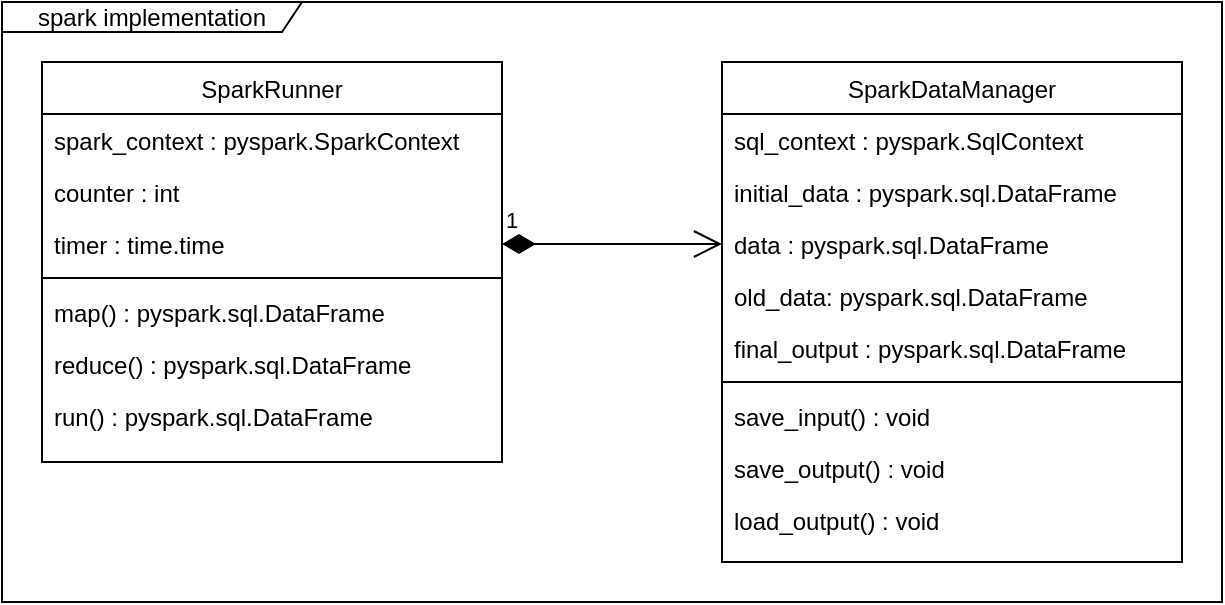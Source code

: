 <mxfile version="12.7.9" type="device"><diagram id="C5RBs43oDa-KdzZeNtuy" name="Page-1"><mxGraphModel dx="868" dy="493" grid="1" gridSize="10" guides="1" tooltips="1" connect="1" arrows="1" fold="1" page="1" pageScale="1" pageWidth="827" pageHeight="1169" math="0" shadow="0"><root><mxCell id="WIyWlLk6GJQsqaUBKTNV-0"/><mxCell id="WIyWlLk6GJQsqaUBKTNV-1" parent="WIyWlLk6GJQsqaUBKTNV-0"/><mxCell id="zkfFHV4jXpPFQw0GAbJ--0" value="SparkRunner" style="swimlane;fontStyle=0;align=center;verticalAlign=top;childLayout=stackLayout;horizontal=1;startSize=26;horizontalStack=0;resizeParent=1;resizeLast=0;collapsible=1;marginBottom=0;rounded=0;shadow=0;strokeWidth=1;" parent="WIyWlLk6GJQsqaUBKTNV-1" vertex="1"><mxGeometry x="70" y="40" width="230" height="200" as="geometry"><mxRectangle x="230" y="140" width="160" height="26" as="alternateBounds"/></mxGeometry></mxCell><mxCell id="zkfFHV4jXpPFQw0GAbJ--1" value="spark_context : pyspark.SparkContext" style="text;align=left;verticalAlign=top;spacingLeft=4;spacingRight=4;overflow=hidden;rotatable=0;points=[[0,0.5],[1,0.5]];portConstraint=eastwest;" parent="zkfFHV4jXpPFQw0GAbJ--0" vertex="1"><mxGeometry y="26" width="230" height="26" as="geometry"/></mxCell><mxCell id="rPwJLFb01fjbgLcjmxHj-2" value="counter : int" style="text;align=left;verticalAlign=top;spacingLeft=4;spacingRight=4;overflow=hidden;rotatable=0;points=[[0,0.5],[1,0.5]];portConstraint=eastwest;rounded=0;shadow=0;html=0;" parent="zkfFHV4jXpPFQw0GAbJ--0" vertex="1"><mxGeometry y="52" width="230" height="26" as="geometry"/></mxCell><mxCell id="rPwJLFb01fjbgLcjmxHj-8" value="timer : time.time" style="text;align=left;verticalAlign=top;spacingLeft=4;spacingRight=4;overflow=hidden;rotatable=0;points=[[0,0.5],[1,0.5]];portConstraint=eastwest;rounded=0;shadow=0;html=0;" parent="zkfFHV4jXpPFQw0GAbJ--0" vertex="1"><mxGeometry y="78" width="230" height="26" as="geometry"/></mxCell><mxCell id="zkfFHV4jXpPFQw0GAbJ--4" value="" style="line;html=1;strokeWidth=1;align=left;verticalAlign=middle;spacingTop=-1;spacingLeft=3;spacingRight=3;rotatable=0;labelPosition=right;points=[];portConstraint=eastwest;" parent="zkfFHV4jXpPFQw0GAbJ--0" vertex="1"><mxGeometry y="104" width="230" height="8" as="geometry"/></mxCell><mxCell id="zkfFHV4jXpPFQw0GAbJ--5" value="map() : pyspark.sql.DataFrame" style="text;align=left;verticalAlign=top;spacingLeft=4;spacingRight=4;overflow=hidden;rotatable=0;points=[[0,0.5],[1,0.5]];portConstraint=eastwest;" parent="zkfFHV4jXpPFQw0GAbJ--0" vertex="1"><mxGeometry y="112" width="230" height="26" as="geometry"/></mxCell><mxCell id="rPwJLFb01fjbgLcjmxHj-9" value="reduce() : pyspark.sql.DataFrame" style="text;align=left;verticalAlign=top;spacingLeft=4;spacingRight=4;overflow=hidden;rotatable=0;points=[[0,0.5],[1,0.5]];portConstraint=eastwest;" parent="zkfFHV4jXpPFQw0GAbJ--0" vertex="1"><mxGeometry y="138" width="230" height="26" as="geometry"/></mxCell><mxCell id="rPwJLFb01fjbgLcjmxHj-10" value="run() : pyspark.sql.DataFrame" style="text;align=left;verticalAlign=top;spacingLeft=4;spacingRight=4;overflow=hidden;rotatable=0;points=[[0,0.5],[1,0.5]];portConstraint=eastwest;" parent="zkfFHV4jXpPFQw0GAbJ--0" vertex="1"><mxGeometry y="164" width="230" height="26" as="geometry"/></mxCell><mxCell id="rPwJLFb01fjbgLcjmxHj-14" value="SparkDataManager" style="swimlane;fontStyle=0;align=center;verticalAlign=top;childLayout=stackLayout;horizontal=1;startSize=26;horizontalStack=0;resizeParent=1;resizeLast=0;collapsible=1;marginBottom=0;rounded=0;shadow=0;strokeWidth=1;" parent="WIyWlLk6GJQsqaUBKTNV-1" vertex="1"><mxGeometry x="410" y="40" width="230" height="250" as="geometry"><mxRectangle x="230" y="140" width="160" height="26" as="alternateBounds"/></mxGeometry></mxCell><mxCell id="rPwJLFb01fjbgLcjmxHj-16" value="sql_context : pyspark.SqlContext" style="text;align=left;verticalAlign=top;spacingLeft=4;spacingRight=4;overflow=hidden;rotatable=0;points=[[0,0.5],[1,0.5]];portConstraint=eastwest;rounded=0;shadow=0;html=0;" parent="rPwJLFb01fjbgLcjmxHj-14" vertex="1"><mxGeometry y="26" width="230" height="26" as="geometry"/></mxCell><mxCell id="rPwJLFb01fjbgLcjmxHj-17" value="initial_data : pyspark.sql.DataFrame" style="text;align=left;verticalAlign=top;spacingLeft=4;spacingRight=4;overflow=hidden;rotatable=0;points=[[0,0.5],[1,0.5]];portConstraint=eastwest;rounded=0;shadow=0;html=0;" parent="rPwJLFb01fjbgLcjmxHj-14" vertex="1"><mxGeometry y="52" width="230" height="26" as="geometry"/></mxCell><mxCell id="rPwJLFb01fjbgLcjmxHj-18" value="data : pyspark.sql.DataFrame" style="text;align=left;verticalAlign=top;spacingLeft=4;spacingRight=4;overflow=hidden;rotatable=0;points=[[0,0.5],[1,0.5]];portConstraint=eastwest;rounded=0;shadow=0;html=0;" parent="rPwJLFb01fjbgLcjmxHj-14" vertex="1"><mxGeometry y="78" width="230" height="26" as="geometry"/></mxCell><mxCell id="rPwJLFb01fjbgLcjmxHj-19" value="old_data: pyspark.sql.DataFrame" style="text;align=left;verticalAlign=top;spacingLeft=4;spacingRight=4;overflow=hidden;rotatable=0;points=[[0,0.5],[1,0.5]];portConstraint=eastwest;rounded=0;shadow=0;html=0;" parent="rPwJLFb01fjbgLcjmxHj-14" vertex="1"><mxGeometry y="104" width="230" height="26" as="geometry"/></mxCell><mxCell id="rPwJLFb01fjbgLcjmxHj-21" value="final_output : pyspark.sql.DataFrame" style="text;align=left;verticalAlign=top;spacingLeft=4;spacingRight=4;overflow=hidden;rotatable=0;points=[[0,0.5],[1,0.5]];portConstraint=eastwest;rounded=0;shadow=0;html=0;" parent="rPwJLFb01fjbgLcjmxHj-14" vertex="1"><mxGeometry y="130" width="230" height="26" as="geometry"/></mxCell><mxCell id="rPwJLFb01fjbgLcjmxHj-23" value="" style="line;html=1;strokeWidth=1;align=left;verticalAlign=middle;spacingTop=-1;spacingLeft=3;spacingRight=3;rotatable=0;labelPosition=right;points=[];portConstraint=eastwest;" parent="rPwJLFb01fjbgLcjmxHj-14" vertex="1"><mxGeometry y="156" width="230" height="8" as="geometry"/></mxCell><mxCell id="rPwJLFb01fjbgLcjmxHj-27" value="save_input() : void" style="text;align=left;verticalAlign=top;spacingLeft=4;spacingRight=4;overflow=hidden;rotatable=0;points=[[0,0.5],[1,0.5]];portConstraint=eastwest;" parent="rPwJLFb01fjbgLcjmxHj-14" vertex="1"><mxGeometry y="164" width="230" height="26" as="geometry"/></mxCell><mxCell id="rPwJLFb01fjbgLcjmxHj-28" value="save_output() : void" style="text;align=left;verticalAlign=top;spacingLeft=4;spacingRight=4;overflow=hidden;rotatable=0;points=[[0,0.5],[1,0.5]];portConstraint=eastwest;" parent="rPwJLFb01fjbgLcjmxHj-14" vertex="1"><mxGeometry y="190" width="230" height="26" as="geometry"/></mxCell><mxCell id="rPwJLFb01fjbgLcjmxHj-29" value="load_output() : void" style="text;align=left;verticalAlign=top;spacingLeft=4;spacingRight=4;overflow=hidden;rotatable=0;points=[[0,0.5],[1,0.5]];portConstraint=eastwest;" parent="rPwJLFb01fjbgLcjmxHj-14" vertex="1"><mxGeometry y="216" width="230" height="26" as="geometry"/></mxCell><mxCell id="rPwJLFb01fjbgLcjmxHj-30" value="1" style="endArrow=open;html=1;endSize=12;startArrow=diamondThin;startSize=14;startFill=1;edgeStyle=orthogonalEdgeStyle;align=left;verticalAlign=bottom;exitX=1;exitY=0.5;exitDx=0;exitDy=0;entryX=0;entryY=0.5;entryDx=0;entryDy=0;" parent="WIyWlLk6GJQsqaUBKTNV-1" source="rPwJLFb01fjbgLcjmxHj-8" target="rPwJLFb01fjbgLcjmxHj-18" edge="1"><mxGeometry x="-1" y="3" relative="1" as="geometry"><mxPoint x="230" y="270" as="sourcePoint"/><mxPoint x="390" y="270" as="targetPoint"/></mxGeometry></mxCell><mxCell id="rPwJLFb01fjbgLcjmxHj-31" value="spark implementation" style="shape=umlFrame;whiteSpace=wrap;html=1;width=150;height=15;" parent="WIyWlLk6GJQsqaUBKTNV-1" vertex="1"><mxGeometry x="50" y="10" width="610" height="300" as="geometry"/></mxCell></root></mxGraphModel></diagram></mxfile>